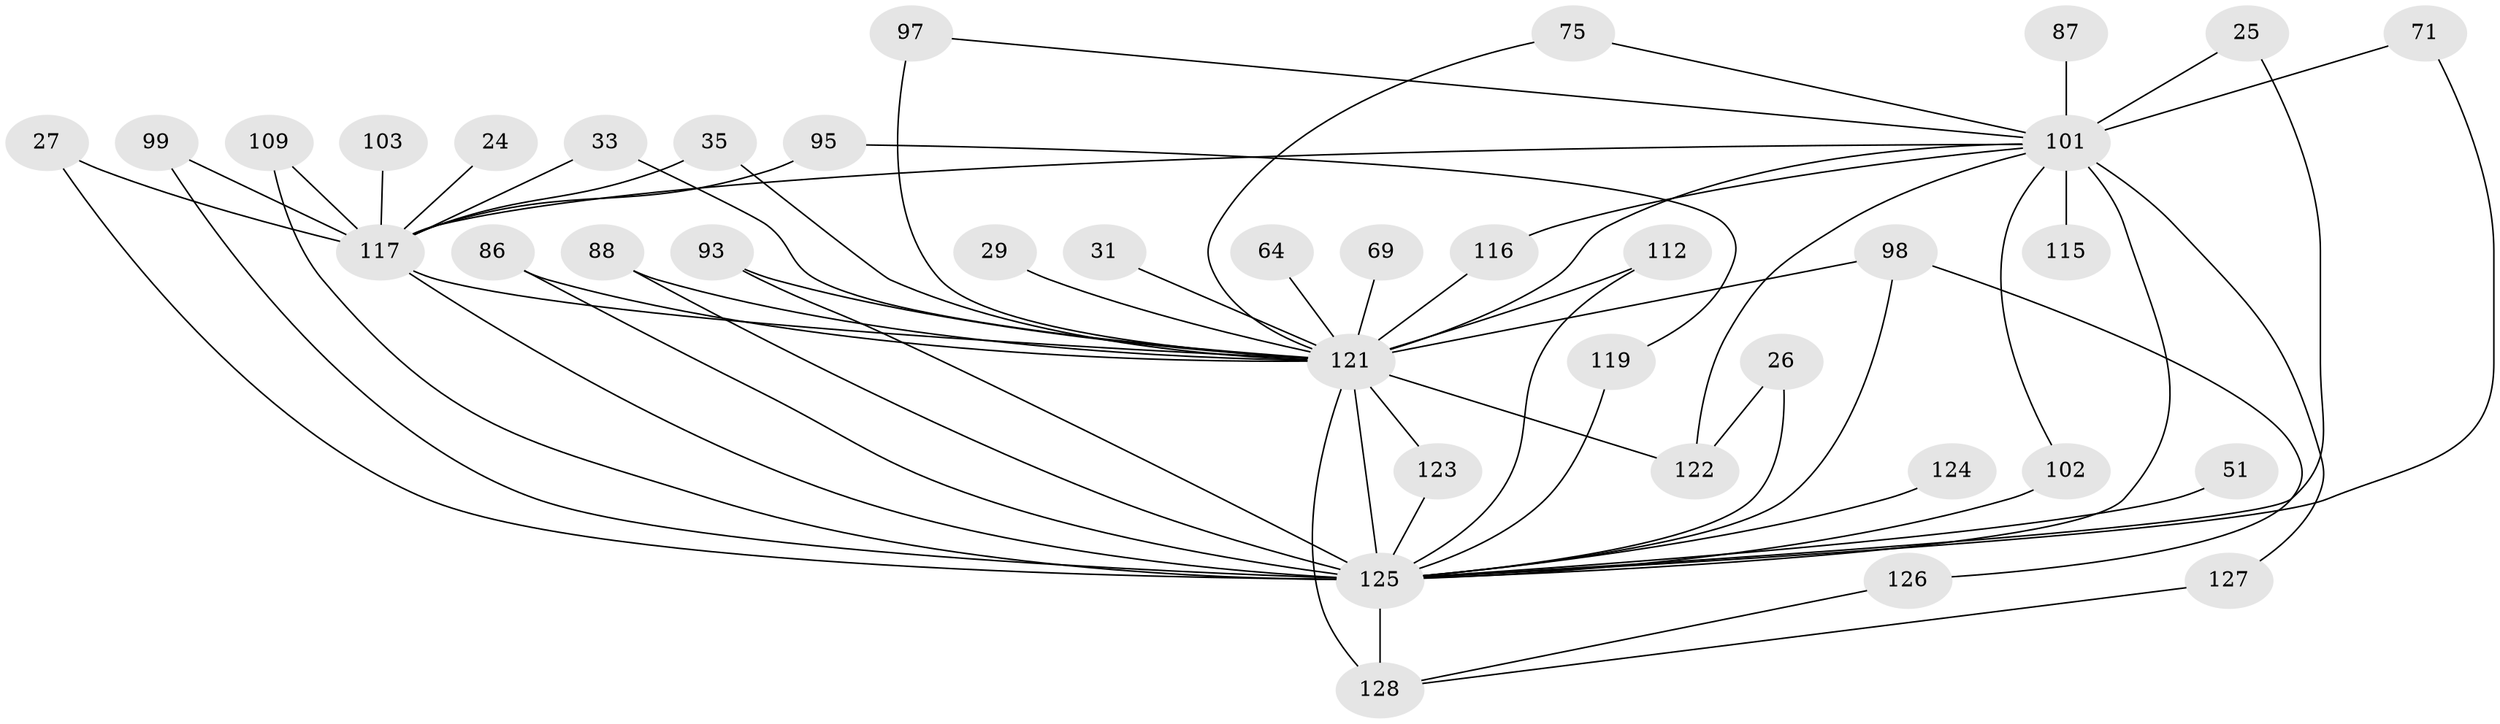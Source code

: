 // original degree distribution, {27: 0.0078125, 21: 0.015625, 30: 0.015625, 13: 0.0078125, 19: 0.0078125, 15: 0.0078125, 28: 0.0078125, 31: 0.0078125, 3: 0.203125, 4: 0.078125, 5: 0.0546875, 7: 0.015625, 2: 0.5546875, 12: 0.0078125, 6: 0.0078125}
// Generated by graph-tools (version 1.1) at 2025/46/03/04/25 21:46:55]
// undirected, 38 vertices, 63 edges
graph export_dot {
graph [start="1"]
  node [color=gray90,style=filled];
  24;
  25;
  26 [super="+11"];
  27;
  29;
  31;
  33;
  35;
  51;
  64 [super="+41+50"];
  69;
  71;
  75;
  86;
  87;
  88 [super="+58+34"];
  93;
  95 [super="+40"];
  97 [super="+92"];
  98 [super="+96"];
  99;
  101 [super="+30+89+85+38+90"];
  102 [super="+91"];
  103;
  109;
  112 [super="+59"];
  115;
  116;
  117 [super="+52+65+44+79+113"];
  119;
  121 [super="+60+61+120+32+77+110+8"];
  122 [super="+108+100"];
  123 [super="+46+107"];
  124;
  125 [super="+39+57+70+105+114+9"];
  126;
  127;
  128 [super="+80+118"];
  24 -- 117 [weight=2];
  25 -- 101;
  25 -- 125;
  26 -- 122;
  26 -- 125 [weight=3];
  27 -- 125;
  27 -- 117;
  29 -- 121 [weight=2];
  31 -- 121 [weight=2];
  33 -- 117;
  33 -- 121;
  35 -- 121;
  35 -- 117;
  51 -- 125 [weight=2];
  64 -- 121 [weight=5];
  69 -- 121 [weight=2];
  71 -- 101;
  71 -- 125;
  75 -- 121;
  75 -- 101;
  86 -- 125;
  86 -- 121;
  87 -- 101 [weight=2];
  88 -- 125 [weight=2];
  88 -- 121 [weight=2];
  93 -- 125;
  93 -- 121;
  95 -- 119;
  95 -- 117 [weight=3];
  97 -- 101;
  97 -- 121 [weight=2];
  98 -- 126;
  98 -- 121 [weight=3];
  98 -- 125 [weight=3];
  99 -- 125;
  99 -- 117;
  101 -- 102;
  101 -- 115 [weight=2];
  101 -- 125 [weight=20];
  101 -- 116;
  101 -- 121 [weight=12];
  101 -- 127;
  101 -- 122 [weight=2];
  101 -- 117 [weight=5];
  102 -- 125 [weight=2];
  103 -- 117 [weight=2];
  109 -- 125;
  109 -- 117;
  112 -- 125;
  112 -- 121 [weight=3];
  116 -- 121;
  117 -- 125 [weight=12];
  117 -- 121 [weight=19];
  119 -- 125;
  121 -- 128 [weight=5];
  121 -- 125 [weight=17];
  121 -- 122 [weight=2];
  121 -- 123 [weight=4];
  123 -- 125 [weight=3];
  124 -- 125;
  125 -- 128 [weight=5];
  126 -- 128;
  127 -- 128;
}
